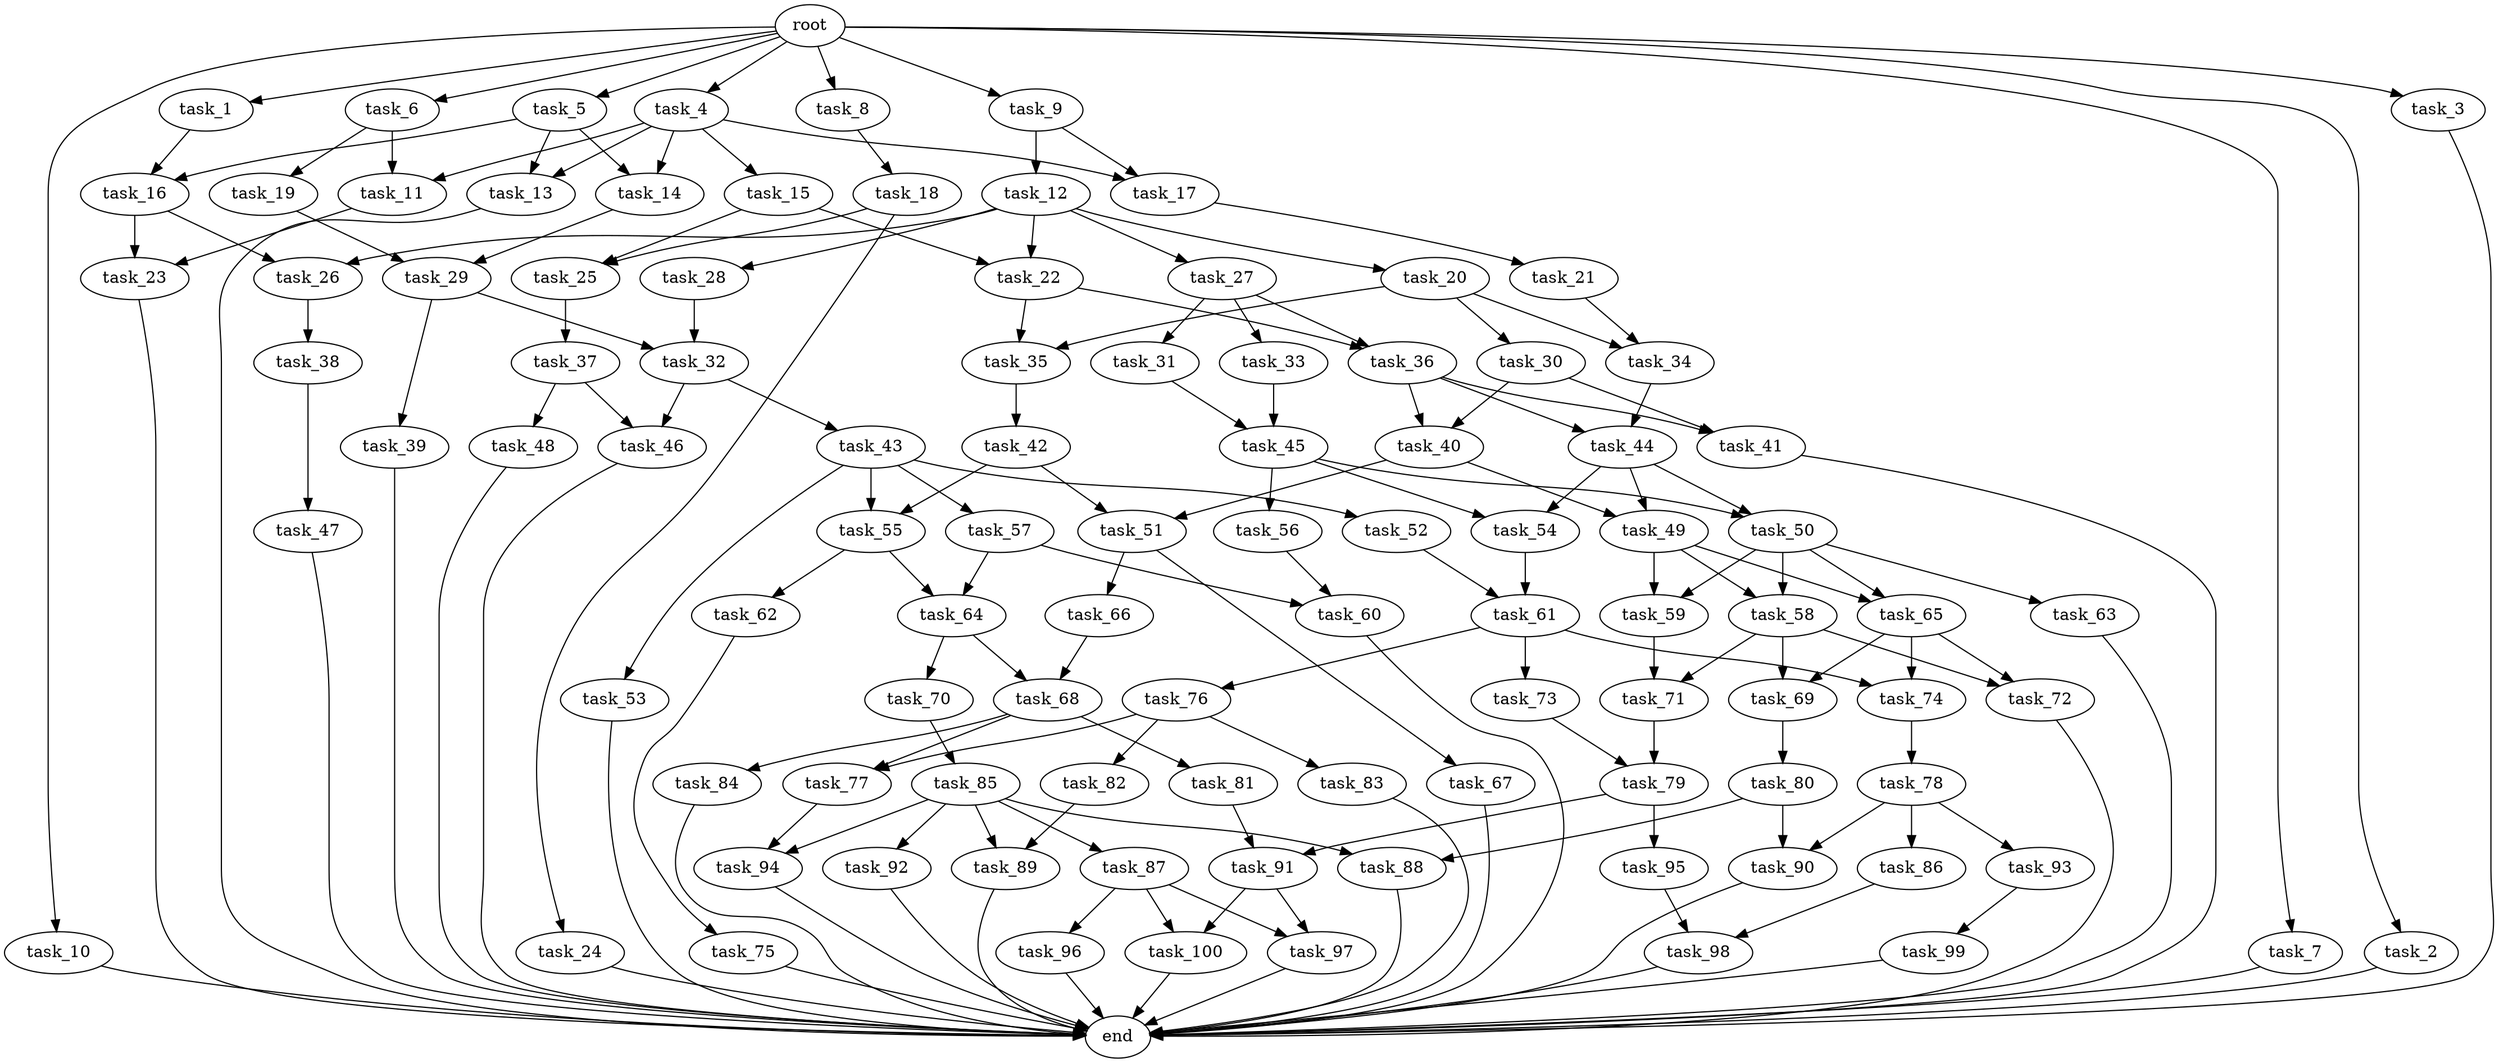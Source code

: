 digraph G {
  task_13 [size="6.984083e+08"];
  task_10 [size="1.089735e+08"];
  task_84 [size="3.072886e+09"];
  task_54 [size="2.755739e+09"];
  task_50 [size="4.665530e+09"];
  task_58 [size="3.830186e+09"];
  task_14 [size="1.395108e+08"];
  root [size="0.000000e+00"];
  task_68 [size="3.468420e+09"];
  task_15 [size="2.151715e+09"];
  task_1 [size="2.300577e+09"];
  task_82 [size="2.235729e+09"];
  task_35 [size="3.600460e+07"];
  task_17 [size="4.944914e+09"];
  task_79 [size="2.037605e+09"];
  task_24 [size="3.059421e+08"];
  task_7 [size="1.841906e+09"];
  task_37 [size="4.147917e+09"];
  task_69 [size="5.358686e+08"];
  task_87 [size="3.344844e+09"];
  task_16 [size="2.142909e+09"];
  task_25 [size="4.966529e+09"];
  task_22 [size="4.789078e+09"];
  task_99 [size="2.461466e+09"];
  task_9 [size="6.975932e+08"];
  task_12 [size="3.079040e+09"];
  task_38 [size="2.178401e+09"];
  task_8 [size="4.915594e+09"];
  task_62 [size="4.384797e+09"];
  task_93 [size="2.476347e+09"];
  task_48 [size="9.352867e+07"];
  task_20 [size="1.797527e+09"];
  task_65 [size="2.045534e+09"];
  task_41 [size="4.547675e+08"];
  task_2 [size="1.171059e+08"];
  task_85 [size="4.020821e+09"];
  task_33 [size="3.483195e+09"];
  task_43 [size="2.282632e+09"];
  task_52 [size="1.000021e+09"];
  task_56 [size="2.120200e+09"];
  task_98 [size="1.667258e+09"];
  task_90 [size="2.338731e+09"];
  task_5 [size="3.916820e+09"];
  task_29 [size="2.973377e+09"];
  task_44 [size="3.981417e+09"];
  task_59 [size="5.339824e+08"];
  task_26 [size="4.776228e+09"];
  task_67 [size="9.486654e+08"];
  task_34 [size="1.670947e+09"];
  task_23 [size="1.060415e+09"];
  task_42 [size="1.042642e+09"];
  task_80 [size="4.497467e+08"];
  task_31 [size="3.203164e+09"];
  task_36 [size="1.268545e+09"];
  task_3 [size="3.220453e+09"];
  task_94 [size="3.563411e+09"];
  task_19 [size="2.832109e+09"];
  task_92 [size="1.985875e+09"];
  task_91 [size="3.490381e+09"];
  task_66 [size="2.825967e+09"];
  task_81 [size="3.556716e+09"];
  task_40 [size="2.575609e+09"];
  task_55 [size="4.351518e+09"];
  task_73 [size="1.736041e+09"];
  task_51 [size="2.506022e+09"];
  task_45 [size="3.054421e+09"];
  task_39 [size="2.818454e+09"];
  task_74 [size="3.281707e+09"];
  task_63 [size="4.312229e+09"];
  task_61 [size="1.569963e+09"];
  task_46 [size="2.744779e+09"];
  task_70 [size="3.922737e+09"];
  task_30 [size="2.586290e+09"];
  task_6 [size="3.516968e+09"];
  task_77 [size="7.109379e+08"];
  task_95 [size="1.399629e+09"];
  task_4 [size="8.004122e+08"];
  task_21 [size="8.318605e+08"];
  task_72 [size="2.824150e+09"];
  task_75 [size="3.787721e+09"];
  task_78 [size="1.588093e+09"];
  task_88 [size="2.993461e+09"];
  task_28 [size="1.313720e+09"];
  task_86 [size="6.717987e+08"];
  task_32 [size="3.170237e+09"];
  task_97 [size="4.059267e+08"];
  task_47 [size="3.855605e+09"];
  end [size="0.000000e+00"];
  task_71 [size="2.677066e+09"];
  task_89 [size="2.419328e+09"];
  task_49 [size="2.410549e+09"];
  task_53 [size="8.593785e+08"];
  task_100 [size="1.654985e+09"];
  task_57 [size="4.047060e+09"];
  task_96 [size="2.777887e+09"];
  task_64 [size="2.070755e+09"];
  task_83 [size="5.634191e+08"];
  task_27 [size="2.425944e+09"];
  task_11 [size="2.960061e+09"];
  task_76 [size="4.098657e+09"];
  task_18 [size="6.150771e+08"];
  task_60 [size="4.345022e+08"];

  task_13 -> end [size="1.000000e-12"];
  task_10 -> end [size="1.000000e-12"];
  task_84 -> end [size="1.000000e-12"];
  task_54 -> task_61 [size="2.755739e+08"];
  task_50 -> task_63 [size="4.665530e+08"];
  task_50 -> task_59 [size="4.665530e+08"];
  task_50 -> task_65 [size="4.665530e+08"];
  task_50 -> task_58 [size="4.665530e+08"];
  task_58 -> task_69 [size="3.830186e+08"];
  task_58 -> task_71 [size="3.830186e+08"];
  task_58 -> task_72 [size="3.830186e+08"];
  task_14 -> task_29 [size="1.395108e+07"];
  root -> task_1 [size="1.000000e-12"];
  root -> task_6 [size="1.000000e-12"];
  root -> task_8 [size="1.000000e-12"];
  root -> task_5 [size="1.000000e-12"];
  root -> task_7 [size="1.000000e-12"];
  root -> task_3 [size="1.000000e-12"];
  root -> task_10 [size="1.000000e-12"];
  root -> task_4 [size="1.000000e-12"];
  root -> task_9 [size="1.000000e-12"];
  root -> task_2 [size="1.000000e-12"];
  task_68 -> task_77 [size="3.468420e+08"];
  task_68 -> task_81 [size="3.468420e+08"];
  task_68 -> task_84 [size="3.468420e+08"];
  task_15 -> task_25 [size="4.303429e+08"];
  task_15 -> task_22 [size="4.303429e+08"];
  task_1 -> task_16 [size="4.601155e+08"];
  task_82 -> task_89 [size="4.471459e+08"];
  task_35 -> task_42 [size="3.600460e+06"];
  task_17 -> task_21 [size="4.944914e+08"];
  task_79 -> task_95 [size="2.037605e+08"];
  task_79 -> task_91 [size="2.037605e+08"];
  task_24 -> end [size="1.000000e-12"];
  task_7 -> end [size="1.000000e-12"];
  task_37 -> task_48 [size="8.295833e+08"];
  task_37 -> task_46 [size="8.295833e+08"];
  task_69 -> task_80 [size="5.358686e+07"];
  task_87 -> task_96 [size="6.689689e+08"];
  task_87 -> task_97 [size="6.689689e+08"];
  task_87 -> task_100 [size="6.689689e+08"];
  task_16 -> task_23 [size="2.142909e+08"];
  task_16 -> task_26 [size="2.142909e+08"];
  task_25 -> task_37 [size="4.966529e+08"];
  task_22 -> task_36 [size="4.789078e+08"];
  task_22 -> task_35 [size="4.789078e+08"];
  task_99 -> end [size="1.000000e-12"];
  task_9 -> task_17 [size="1.395186e+08"];
  task_9 -> task_12 [size="1.395186e+08"];
  task_12 -> task_20 [size="6.158080e+08"];
  task_12 -> task_22 [size="6.158080e+08"];
  task_12 -> task_28 [size="6.158080e+08"];
  task_12 -> task_27 [size="6.158080e+08"];
  task_12 -> task_26 [size="6.158080e+08"];
  task_38 -> task_47 [size="4.356802e+08"];
  task_8 -> task_18 [size="9.831187e+08"];
  task_62 -> task_75 [size="8.769593e+08"];
  task_93 -> task_99 [size="4.952694e+08"];
  task_48 -> end [size="1.000000e-12"];
  task_20 -> task_34 [size="3.595053e+08"];
  task_20 -> task_30 [size="3.595053e+08"];
  task_20 -> task_35 [size="3.595053e+08"];
  task_65 -> task_69 [size="2.045534e+08"];
  task_65 -> task_74 [size="2.045534e+08"];
  task_65 -> task_72 [size="2.045534e+08"];
  task_41 -> end [size="1.000000e-12"];
  task_2 -> end [size="1.000000e-12"];
  task_85 -> task_94 [size="8.041643e+08"];
  task_85 -> task_88 [size="8.041643e+08"];
  task_85 -> task_92 [size="8.041643e+08"];
  task_85 -> task_89 [size="8.041643e+08"];
  task_85 -> task_87 [size="8.041643e+08"];
  task_33 -> task_45 [size="6.966391e+08"];
  task_43 -> task_52 [size="4.565264e+08"];
  task_43 -> task_55 [size="4.565264e+08"];
  task_43 -> task_53 [size="4.565264e+08"];
  task_43 -> task_57 [size="4.565264e+08"];
  task_52 -> task_61 [size="2.000043e+08"];
  task_56 -> task_60 [size="4.240401e+08"];
  task_98 -> end [size="1.000000e-12"];
  task_90 -> end [size="1.000000e-12"];
  task_5 -> task_14 [size="7.833641e+08"];
  task_5 -> task_13 [size="7.833641e+08"];
  task_5 -> task_16 [size="7.833641e+08"];
  task_29 -> task_39 [size="2.973377e+08"];
  task_29 -> task_32 [size="2.973377e+08"];
  task_44 -> task_50 [size="3.981417e+08"];
  task_44 -> task_49 [size="3.981417e+08"];
  task_44 -> task_54 [size="3.981417e+08"];
  task_59 -> task_71 [size="5.339824e+07"];
  task_26 -> task_38 [size="4.776228e+08"];
  task_67 -> end [size="1.000000e-12"];
  task_34 -> task_44 [size="1.670947e+08"];
  task_23 -> end [size="1.000000e-12"];
  task_42 -> task_51 [size="2.085285e+08"];
  task_42 -> task_55 [size="2.085285e+08"];
  task_80 -> task_88 [size="8.994934e+07"];
  task_80 -> task_90 [size="8.994934e+07"];
  task_31 -> task_45 [size="6.406328e+08"];
  task_36 -> task_40 [size="1.268545e+08"];
  task_36 -> task_41 [size="1.268545e+08"];
  task_36 -> task_44 [size="1.268545e+08"];
  task_3 -> end [size="1.000000e-12"];
  task_94 -> end [size="1.000000e-12"];
  task_19 -> task_29 [size="5.664218e+08"];
  task_92 -> end [size="1.000000e-12"];
  task_91 -> task_97 [size="3.490381e+08"];
  task_91 -> task_100 [size="3.490381e+08"];
  task_66 -> task_68 [size="5.651934e+08"];
  task_81 -> task_91 [size="7.113431e+08"];
  task_40 -> task_49 [size="2.575609e+08"];
  task_40 -> task_51 [size="2.575609e+08"];
  task_55 -> task_64 [size="4.351518e+08"];
  task_55 -> task_62 [size="4.351518e+08"];
  task_73 -> task_79 [size="3.472083e+08"];
  task_51 -> task_67 [size="2.506022e+08"];
  task_51 -> task_66 [size="2.506022e+08"];
  task_45 -> task_50 [size="3.054421e+08"];
  task_45 -> task_56 [size="3.054421e+08"];
  task_45 -> task_54 [size="3.054421e+08"];
  task_39 -> end [size="1.000000e-12"];
  task_74 -> task_78 [size="3.281707e+08"];
  task_63 -> end [size="1.000000e-12"];
  task_61 -> task_73 [size="1.569963e+08"];
  task_61 -> task_74 [size="1.569963e+08"];
  task_61 -> task_76 [size="1.569963e+08"];
  task_46 -> end [size="1.000000e-12"];
  task_70 -> task_85 [size="7.845475e+08"];
  task_30 -> task_40 [size="5.172580e+08"];
  task_30 -> task_41 [size="5.172580e+08"];
  task_6 -> task_19 [size="7.033936e+08"];
  task_6 -> task_11 [size="7.033936e+08"];
  task_77 -> task_94 [size="7.109379e+07"];
  task_95 -> task_98 [size="2.799259e+08"];
  task_4 -> task_17 [size="1.600824e+08"];
  task_4 -> task_14 [size="1.600824e+08"];
  task_4 -> task_13 [size="1.600824e+08"];
  task_4 -> task_15 [size="1.600824e+08"];
  task_4 -> task_11 [size="1.600824e+08"];
  task_21 -> task_34 [size="1.663721e+08"];
  task_72 -> end [size="1.000000e-12"];
  task_75 -> end [size="1.000000e-12"];
  task_78 -> task_93 [size="3.176186e+08"];
  task_78 -> task_86 [size="3.176186e+08"];
  task_78 -> task_90 [size="3.176186e+08"];
  task_88 -> end [size="1.000000e-12"];
  task_28 -> task_32 [size="2.627440e+08"];
  task_86 -> task_98 [size="1.343597e+08"];
  task_32 -> task_43 [size="3.170237e+08"];
  task_32 -> task_46 [size="3.170237e+08"];
  task_97 -> end [size="1.000000e-12"];
  task_47 -> end [size="1.000000e-12"];
  task_71 -> task_79 [size="2.677066e+08"];
  task_89 -> end [size="1.000000e-12"];
  task_49 -> task_65 [size="2.410549e+08"];
  task_49 -> task_59 [size="2.410549e+08"];
  task_49 -> task_58 [size="2.410549e+08"];
  task_53 -> end [size="1.000000e-12"];
  task_100 -> end [size="1.000000e-12"];
  task_57 -> task_64 [size="8.094120e+08"];
  task_57 -> task_60 [size="8.094120e+08"];
  task_96 -> end [size="1.000000e-12"];
  task_64 -> task_70 [size="2.070755e+08"];
  task_64 -> task_68 [size="2.070755e+08"];
  task_83 -> end [size="1.000000e-12"];
  task_27 -> task_31 [size="4.851887e+08"];
  task_27 -> task_36 [size="4.851887e+08"];
  task_27 -> task_33 [size="4.851887e+08"];
  task_11 -> task_23 [size="2.960061e+08"];
  task_76 -> task_77 [size="8.197314e+08"];
  task_76 -> task_83 [size="8.197314e+08"];
  task_76 -> task_82 [size="8.197314e+08"];
  task_18 -> task_24 [size="1.230154e+08"];
  task_18 -> task_25 [size="1.230154e+08"];
  task_60 -> end [size="1.000000e-12"];
}
